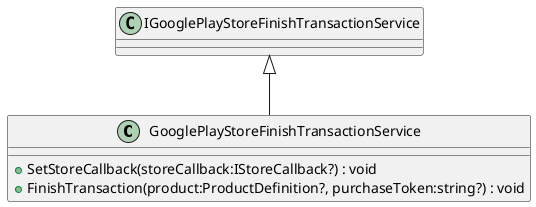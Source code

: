 @startuml
class GooglePlayStoreFinishTransactionService {
    + SetStoreCallback(storeCallback:IStoreCallback?) : void
    + FinishTransaction(product:ProductDefinition?, purchaseToken:string?) : void
}
IGooglePlayStoreFinishTransactionService <|-- GooglePlayStoreFinishTransactionService
@enduml
